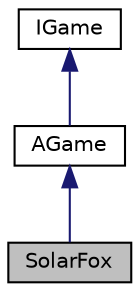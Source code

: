 digraph "SolarFox"
{
 // LATEX_PDF_SIZE
  edge [fontname="Helvetica",fontsize="10",labelfontname="Helvetica",labelfontsize="10"];
  node [fontname="Helvetica",fontsize="10",shape=record];
  Node1 [label="SolarFox",height=0.2,width=0.4,color="black", fillcolor="grey75", style="filled", fontcolor="black",tooltip=" "];
  Node2 -> Node1 [dir="back",color="midnightblue",fontsize="10",style="solid",fontname="Helvetica"];
  Node2 [label="AGame",height=0.2,width=0.4,color="black", fillcolor="white", style="filled",URL="$class_a_game.html",tooltip=" "];
  Node3 -> Node2 [dir="back",color="midnightblue",fontsize="10",style="solid",fontname="Helvetica"];
  Node3 [label="IGame",height=0.2,width=0.4,color="black", fillcolor="white", style="filled",URL="$class_i_game.html",tooltip=" "];
}
